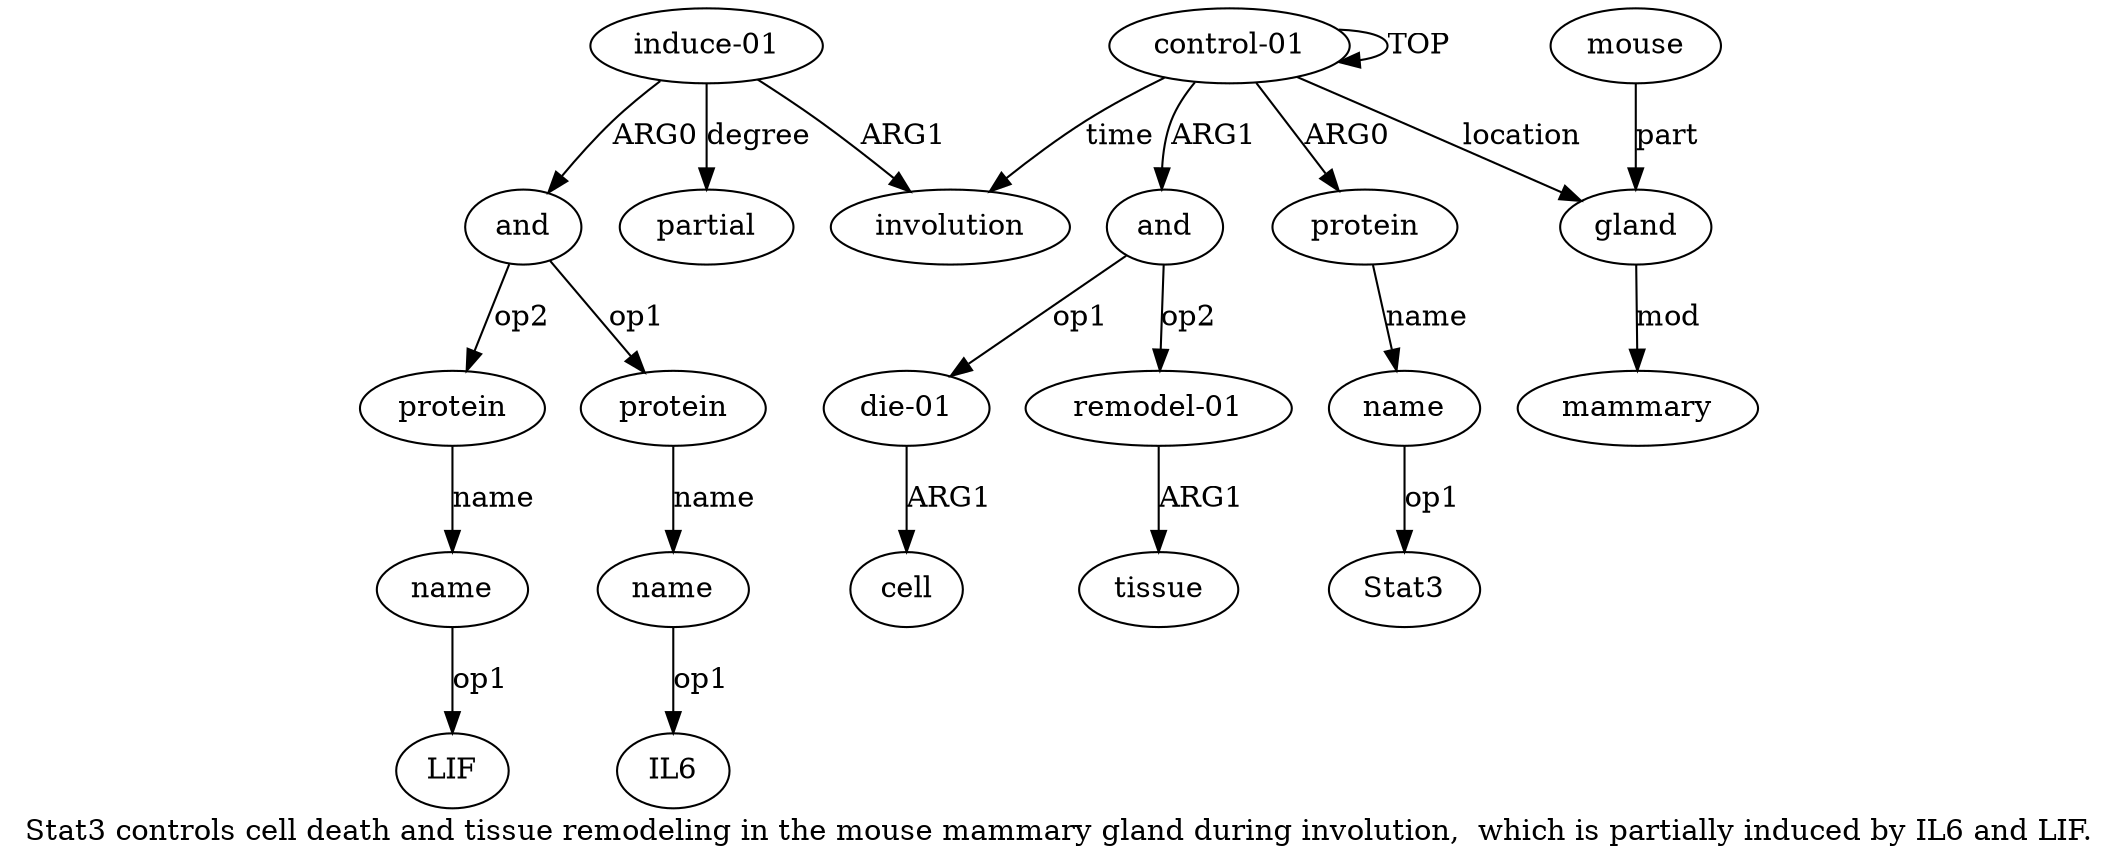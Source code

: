 digraph  {
	graph [label="Stat3 controls cell death and tissue remodeling in the mouse mammary gland during involution,  which is partially induced by IL6 \
and LIF."];
	node [label="\N"];
	"a2 Stat3"	 [color=black,
		gold_ind=-1,
		gold_label=Stat3,
		label=Stat3,
		test_ind=-1,
		test_label=Stat3];
	"a17 LIF"	 [color=black,
		gold_ind=-1,
		gold_label=LIF,
		label=LIF,
		test_ind=-1,
		test_label=LIF];
	a15	 [color=black,
		gold_ind=15,
		gold_label=name,
		label=name,
		test_ind=15,
		test_label=name];
	"a15 IL6"	 [color=black,
		gold_ind=-1,
		gold_label=IL6,
		label=IL6,
		test_ind=-1,
		test_label=IL6];
	a15 -> "a15 IL6" [key=0,
	color=black,
	gold_label=op1,
	label=op1,
	test_label=op1];
a14 [color=black,
	gold_ind=14,
	gold_label=protein,
	label=protein,
	test_ind=14,
	test_label=protein];
a14 -> a15 [key=0,
color=black,
gold_label=name,
label=name,
test_label=name];
a17 [color=black,
gold_ind=17,
gold_label=name,
label=name,
test_ind=17,
test_label=name];
a17 -> "a17 LIF" [key=0,
color=black,
gold_label=op1,
label=op1,
test_label=op1];
a16 [color=black,
gold_ind=16,
gold_label=protein,
label=protein,
test_ind=16,
test_label=protein];
a16 -> a17 [key=0,
color=black,
gold_label=name,
label=name,
test_label=name];
a11 [color=black,
gold_ind=11,
gold_label=involution,
label=involution,
test_ind=11,
test_label=involution];
a10 [color=black,
gold_ind=10,
gold_label=mouse,
label=mouse,
test_ind=10,
test_label=mouse];
a8 [color=black,
gold_ind=8,
gold_label=gland,
label=gland,
test_ind=8,
test_label=gland];
a10 -> a8 [key=0,
color=black,
gold_label=part,
label=part,
test_label=part];
a13 [color=black,
gold_ind=13,
gold_label=and,
label=and,
test_ind=13,
test_label=and];
a13 -> a14 [key=0,
color=black,
gold_label=op1,
label=op1,
test_label=op1];
a13 -> a16 [key=0,
color=black,
gold_label=op2,
label=op2,
test_label=op2];
a12 [color=black,
gold_ind=12,
gold_label="induce-01",
label="induce-01",
test_ind=12,
test_label="induce-01"];
a12 -> a11 [key=0,
color=black,
gold_label=ARG1,
label=ARG1,
test_label=ARG1];
a12 -> a13 [key=0,
color=black,
gold_label=ARG0,
label=ARG0,
test_label=ARG0];
a18 [color=black,
gold_ind=18,
gold_label=partial,
label=partial,
test_ind=18,
test_label=partial];
a12 -> a18 [key=0,
color=black,
gold_label=degree,
label=degree,
test_label=degree];
a1 [color=black,
gold_ind=1,
gold_label=protein,
label=protein,
test_ind=1,
test_label=protein];
a2 [color=black,
gold_ind=2,
gold_label=name,
label=name,
test_ind=2,
test_label=name];
a1 -> a2 [key=0,
color=black,
gold_label=name,
label=name,
test_label=name];
a0 [color=black,
gold_ind=0,
gold_label="control-01",
label="control-01",
test_ind=0,
test_label="control-01"];
a0 -> a11 [key=0,
color=black,
gold_label=time,
label=time,
test_label=time];
a0 -> a1 [key=0,
color=black,
gold_label=ARG0,
label=ARG0,
test_label=ARG0];
a0 -> a0 [key=0,
color=black,
gold_label=TOP,
label=TOP,
test_label=TOP];
a3 [color=black,
gold_ind=3,
gold_label=and,
label=and,
test_ind=3,
test_label=and];
a0 -> a3 [key=0,
color=black,
gold_label=ARG1,
label=ARG1,
test_label=ARG1];
a0 -> a8 [key=0,
color=black,
gold_label=location,
label=location,
test_label=location];
a4 [color=black,
gold_ind=4,
gold_label="die-01",
label="die-01",
test_ind=4,
test_label="die-01"];
a3 -> a4 [key=0,
color=black,
gold_label=op1,
label=op1,
test_label=op1];
a6 [color=black,
gold_ind=6,
gold_label="remodel-01",
label="remodel-01",
test_ind=6,
test_label="remodel-01"];
a3 -> a6 [key=0,
color=black,
gold_label=op2,
label=op2,
test_label=op2];
a2 -> "a2 Stat3" [key=0,
color=black,
gold_label=op1,
label=op1,
test_label=op1];
a5 [color=black,
gold_ind=5,
gold_label=cell,
label=cell,
test_ind=5,
test_label=cell];
a4 -> a5 [key=0,
color=black,
gold_label=ARG1,
label=ARG1,
test_label=ARG1];
a7 [color=black,
gold_ind=7,
gold_label=tissue,
label=tissue,
test_ind=7,
test_label=tissue];
a6 -> a7 [key=0,
color=black,
gold_label=ARG1,
label=ARG1,
test_label=ARG1];
a9 [color=black,
gold_ind=9,
gold_label=mammary,
label=mammary,
test_ind=9,
test_label=mammary];
a8 -> a9 [key=0,
color=black,
gold_label=mod,
label=mod,
test_label=mod];
}

